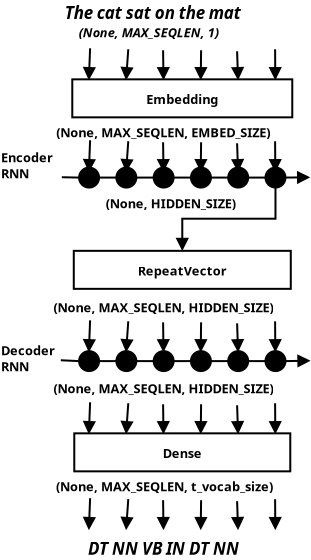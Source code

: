 <?xml version="1.0" encoding="UTF-8"?>
<dia:diagram xmlns:dia="http://www.lysator.liu.se/~alla/dia/">
  <dia:layer name="Background" visible="true" active="true">
    <dia:group>
      <dia:object type="Geometric - Perfect Circle" version="1" id="O0">
        <dia:attribute name="obj_pos">
          <dia:point val="8.454,17.188"/>
        </dia:attribute>
        <dia:attribute name="obj_bb">
          <dia:rectangle val="8.404,17.137;9.504,18.238"/>
        </dia:attribute>
        <dia:attribute name="meta">
          <dia:composite type="dict"/>
        </dia:attribute>
        <dia:attribute name="elem_corner">
          <dia:point val="8.454,17.188"/>
        </dia:attribute>
        <dia:attribute name="elem_width">
          <dia:real val="1"/>
        </dia:attribute>
        <dia:attribute name="elem_height">
          <dia:real val="1"/>
        </dia:attribute>
        <dia:attribute name="line_width">
          <dia:real val="0.1"/>
        </dia:attribute>
        <dia:attribute name="line_colour">
          <dia:color val="#000000"/>
        </dia:attribute>
        <dia:attribute name="fill_colour">
          <dia:color val="#000000"/>
        </dia:attribute>
        <dia:attribute name="show_background">
          <dia:boolean val="true"/>
        </dia:attribute>
        <dia:attribute name="line_style">
          <dia:enum val="0"/>
          <dia:real val="1"/>
        </dia:attribute>
        <dia:attribute name="flip_horizontal">
          <dia:boolean val="false"/>
        </dia:attribute>
        <dia:attribute name="flip_vertical">
          <dia:boolean val="false"/>
        </dia:attribute>
        <dia:attribute name="subscale">
          <dia:real val="1"/>
        </dia:attribute>
      </dia:object>
      <dia:object type="Geometric - Perfect Circle" version="1" id="O1">
        <dia:attribute name="obj_pos">
          <dia:point val="10.318,17.188"/>
        </dia:attribute>
        <dia:attribute name="obj_bb">
          <dia:rectangle val="10.268,17.137;11.368,18.238"/>
        </dia:attribute>
        <dia:attribute name="meta">
          <dia:composite type="dict"/>
        </dia:attribute>
        <dia:attribute name="elem_corner">
          <dia:point val="10.318,17.188"/>
        </dia:attribute>
        <dia:attribute name="elem_width">
          <dia:real val="1"/>
        </dia:attribute>
        <dia:attribute name="elem_height">
          <dia:real val="1"/>
        </dia:attribute>
        <dia:attribute name="line_width">
          <dia:real val="0.1"/>
        </dia:attribute>
        <dia:attribute name="line_colour">
          <dia:color val="#000000"/>
        </dia:attribute>
        <dia:attribute name="fill_colour">
          <dia:color val="#000000"/>
        </dia:attribute>
        <dia:attribute name="show_background">
          <dia:boolean val="true"/>
        </dia:attribute>
        <dia:attribute name="line_style">
          <dia:enum val="0"/>
          <dia:real val="1"/>
        </dia:attribute>
        <dia:attribute name="flip_horizontal">
          <dia:boolean val="false"/>
        </dia:attribute>
        <dia:attribute name="flip_vertical">
          <dia:boolean val="false"/>
        </dia:attribute>
        <dia:attribute name="subscale">
          <dia:real val="1"/>
        </dia:attribute>
      </dia:object>
      <dia:object type="Geometric - Perfect Circle" version="1" id="O2">
        <dia:attribute name="obj_pos">
          <dia:point val="12.182,17.188"/>
        </dia:attribute>
        <dia:attribute name="obj_bb">
          <dia:rectangle val="12.132,17.137;13.232,18.238"/>
        </dia:attribute>
        <dia:attribute name="meta">
          <dia:composite type="dict"/>
        </dia:attribute>
        <dia:attribute name="elem_corner">
          <dia:point val="12.182,17.188"/>
        </dia:attribute>
        <dia:attribute name="elem_width">
          <dia:real val="1"/>
        </dia:attribute>
        <dia:attribute name="elem_height">
          <dia:real val="1"/>
        </dia:attribute>
        <dia:attribute name="line_width">
          <dia:real val="0.1"/>
        </dia:attribute>
        <dia:attribute name="line_colour">
          <dia:color val="#000000"/>
        </dia:attribute>
        <dia:attribute name="fill_colour">
          <dia:color val="#000000"/>
        </dia:attribute>
        <dia:attribute name="show_background">
          <dia:boolean val="true"/>
        </dia:attribute>
        <dia:attribute name="line_style">
          <dia:enum val="0"/>
          <dia:real val="1"/>
        </dia:attribute>
        <dia:attribute name="flip_horizontal">
          <dia:boolean val="false"/>
        </dia:attribute>
        <dia:attribute name="flip_vertical">
          <dia:boolean val="false"/>
        </dia:attribute>
        <dia:attribute name="subscale">
          <dia:real val="1"/>
        </dia:attribute>
      </dia:object>
      <dia:object type="Geometric - Perfect Circle" version="1" id="O3">
        <dia:attribute name="obj_pos">
          <dia:point val="14.046,17.188"/>
        </dia:attribute>
        <dia:attribute name="obj_bb">
          <dia:rectangle val="13.996,17.137;15.096,18.238"/>
        </dia:attribute>
        <dia:attribute name="meta">
          <dia:composite type="dict"/>
        </dia:attribute>
        <dia:attribute name="elem_corner">
          <dia:point val="14.046,17.188"/>
        </dia:attribute>
        <dia:attribute name="elem_width">
          <dia:real val="1"/>
        </dia:attribute>
        <dia:attribute name="elem_height">
          <dia:real val="1"/>
        </dia:attribute>
        <dia:attribute name="line_width">
          <dia:real val="0.1"/>
        </dia:attribute>
        <dia:attribute name="line_colour">
          <dia:color val="#000000"/>
        </dia:attribute>
        <dia:attribute name="fill_colour">
          <dia:color val="#000000"/>
        </dia:attribute>
        <dia:attribute name="show_background">
          <dia:boolean val="true"/>
        </dia:attribute>
        <dia:attribute name="line_style">
          <dia:enum val="0"/>
          <dia:real val="1"/>
        </dia:attribute>
        <dia:attribute name="flip_horizontal">
          <dia:boolean val="false"/>
        </dia:attribute>
        <dia:attribute name="flip_vertical">
          <dia:boolean val="false"/>
        </dia:attribute>
        <dia:attribute name="subscale">
          <dia:real val="1"/>
        </dia:attribute>
      </dia:object>
      <dia:object type="Geometric - Perfect Circle" version="1" id="O4">
        <dia:attribute name="obj_pos">
          <dia:point val="15.91,17.188"/>
        </dia:attribute>
        <dia:attribute name="obj_bb">
          <dia:rectangle val="15.86,17.137;16.96,18.238"/>
        </dia:attribute>
        <dia:attribute name="meta">
          <dia:composite type="dict"/>
        </dia:attribute>
        <dia:attribute name="elem_corner">
          <dia:point val="15.91,17.188"/>
        </dia:attribute>
        <dia:attribute name="elem_width">
          <dia:real val="1"/>
        </dia:attribute>
        <dia:attribute name="elem_height">
          <dia:real val="1"/>
        </dia:attribute>
        <dia:attribute name="line_width">
          <dia:real val="0.1"/>
        </dia:attribute>
        <dia:attribute name="line_colour">
          <dia:color val="#000000"/>
        </dia:attribute>
        <dia:attribute name="fill_colour">
          <dia:color val="#000000"/>
        </dia:attribute>
        <dia:attribute name="show_background">
          <dia:boolean val="true"/>
        </dia:attribute>
        <dia:attribute name="line_style">
          <dia:enum val="0"/>
          <dia:real val="1"/>
        </dia:attribute>
        <dia:attribute name="flip_horizontal">
          <dia:boolean val="false"/>
        </dia:attribute>
        <dia:attribute name="flip_vertical">
          <dia:boolean val="false"/>
        </dia:attribute>
        <dia:attribute name="subscale">
          <dia:real val="1"/>
        </dia:attribute>
      </dia:object>
      <dia:object type="Geometric - Perfect Circle" version="1" id="O5">
        <dia:attribute name="obj_pos">
          <dia:point val="17.774,17.188"/>
        </dia:attribute>
        <dia:attribute name="obj_bb">
          <dia:rectangle val="17.724,17.137;18.824,18.238"/>
        </dia:attribute>
        <dia:attribute name="meta">
          <dia:composite type="dict"/>
        </dia:attribute>
        <dia:attribute name="elem_corner">
          <dia:point val="17.774,17.188"/>
        </dia:attribute>
        <dia:attribute name="elem_width">
          <dia:real val="1"/>
        </dia:attribute>
        <dia:attribute name="elem_height">
          <dia:real val="1"/>
        </dia:attribute>
        <dia:attribute name="line_width">
          <dia:real val="0.1"/>
        </dia:attribute>
        <dia:attribute name="line_colour">
          <dia:color val="#000000"/>
        </dia:attribute>
        <dia:attribute name="fill_colour">
          <dia:color val="#000000"/>
        </dia:attribute>
        <dia:attribute name="show_background">
          <dia:boolean val="true"/>
        </dia:attribute>
        <dia:attribute name="line_style">
          <dia:enum val="0"/>
          <dia:real val="1"/>
        </dia:attribute>
        <dia:attribute name="flip_horizontal">
          <dia:boolean val="false"/>
        </dia:attribute>
        <dia:attribute name="flip_vertical">
          <dia:boolean val="false"/>
        </dia:attribute>
        <dia:attribute name="subscale">
          <dia:real val="1"/>
        </dia:attribute>
      </dia:object>
      <dia:object type="Standard - Line" version="0" id="O6">
        <dia:attribute name="obj_pos">
          <dia:point val="9.454,17.688"/>
        </dia:attribute>
        <dia:attribute name="obj_bb">
          <dia:rectangle val="9.404,17.637;10.368,17.738"/>
        </dia:attribute>
        <dia:attribute name="conn_endpoints">
          <dia:point val="9.454,17.688"/>
          <dia:point val="10.318,17.688"/>
        </dia:attribute>
        <dia:attribute name="numcp">
          <dia:int val="1"/>
        </dia:attribute>
        <dia:connections>
          <dia:connection handle="0" to="O0" connection="3"/>
          <dia:connection handle="1" to="O1" connection="2"/>
        </dia:connections>
      </dia:object>
      <dia:object type="Standard - Line" version="0" id="O7">
        <dia:attribute name="obj_pos">
          <dia:point val="11.318,17.688"/>
        </dia:attribute>
        <dia:attribute name="obj_bb">
          <dia:rectangle val="11.268,17.637;12.232,17.738"/>
        </dia:attribute>
        <dia:attribute name="conn_endpoints">
          <dia:point val="11.318,17.688"/>
          <dia:point val="12.182,17.688"/>
        </dia:attribute>
        <dia:attribute name="numcp">
          <dia:int val="1"/>
        </dia:attribute>
        <dia:connections>
          <dia:connection handle="0" to="O1" connection="3"/>
          <dia:connection handle="1" to="O2" connection="2"/>
        </dia:connections>
      </dia:object>
      <dia:object type="Standard - Line" version="0" id="O8">
        <dia:attribute name="obj_pos">
          <dia:point val="13.182,17.688"/>
        </dia:attribute>
        <dia:attribute name="obj_bb">
          <dia:rectangle val="13.132,17.637;14.096,17.738"/>
        </dia:attribute>
        <dia:attribute name="conn_endpoints">
          <dia:point val="13.182,17.688"/>
          <dia:point val="14.046,17.688"/>
        </dia:attribute>
        <dia:attribute name="numcp">
          <dia:int val="1"/>
        </dia:attribute>
        <dia:connections>
          <dia:connection handle="0" to="O2" connection="3"/>
          <dia:connection handle="1" to="O3" connection="2"/>
        </dia:connections>
      </dia:object>
      <dia:object type="Standard - Line" version="0" id="O9">
        <dia:attribute name="obj_pos">
          <dia:point val="15.046,17.688"/>
        </dia:attribute>
        <dia:attribute name="obj_bb">
          <dia:rectangle val="14.996,17.637;15.96,17.738"/>
        </dia:attribute>
        <dia:attribute name="conn_endpoints">
          <dia:point val="15.046,17.688"/>
          <dia:point val="15.91,17.688"/>
        </dia:attribute>
        <dia:attribute name="numcp">
          <dia:int val="1"/>
        </dia:attribute>
        <dia:connections>
          <dia:connection handle="0" to="O3" connection="3"/>
          <dia:connection handle="1" to="O4" connection="2"/>
        </dia:connections>
      </dia:object>
      <dia:object type="Standard - Line" version="0" id="O10">
        <dia:attribute name="obj_pos">
          <dia:point val="16.91,17.688"/>
        </dia:attribute>
        <dia:attribute name="obj_bb">
          <dia:rectangle val="16.86,17.637;17.824,17.738"/>
        </dia:attribute>
        <dia:attribute name="conn_endpoints">
          <dia:point val="16.91,17.688"/>
          <dia:point val="17.774,17.688"/>
        </dia:attribute>
        <dia:attribute name="numcp">
          <dia:int val="1"/>
        </dia:attribute>
        <dia:connections>
          <dia:connection handle="0" to="O4" connection="3"/>
          <dia:connection handle="1" to="O5" connection="2"/>
        </dia:connections>
      </dia:object>
    </dia:group>
    <dia:object type="Flowchart - Box" version="0" id="O11">
      <dia:attribute name="obj_pos">
        <dia:point val="8.114,3.6"/>
      </dia:attribute>
      <dia:attribute name="obj_bb">
        <dia:rectangle val="8.064,3.55;19.164,5.55"/>
      </dia:attribute>
      <dia:attribute name="elem_corner">
        <dia:point val="8.114,3.6"/>
      </dia:attribute>
      <dia:attribute name="elem_width">
        <dia:real val="11"/>
      </dia:attribute>
      <dia:attribute name="elem_height">
        <dia:real val="1.9"/>
      </dia:attribute>
      <dia:attribute name="border_width">
        <dia:real val="0.1"/>
      </dia:attribute>
      <dia:attribute name="show_background">
        <dia:boolean val="true"/>
      </dia:attribute>
      <dia:attribute name="padding">
        <dia:real val="0.5"/>
      </dia:attribute>
      <dia:attribute name="text">
        <dia:composite type="text">
          <dia:attribute name="string">
            <dia:string>#Embedding#</dia:string>
          </dia:attribute>
          <dia:attribute name="font">
            <dia:font family="sans" style="80" name="Helvetica-Bold"/>
          </dia:attribute>
          <dia:attribute name="height">
            <dia:real val="0.8"/>
          </dia:attribute>
          <dia:attribute name="pos">
            <dia:point val="13.614,4.745"/>
          </dia:attribute>
          <dia:attribute name="color">
            <dia:color val="#000000"/>
          </dia:attribute>
          <dia:attribute name="alignment">
            <dia:enum val="1"/>
          </dia:attribute>
        </dia:composite>
      </dia:attribute>
    </dia:object>
    <dia:object type="Flowchart - Box" version="0" id="O12">
      <dia:attribute name="obj_pos">
        <dia:point val="8.189,12.175"/>
      </dia:attribute>
      <dia:attribute name="obj_bb">
        <dia:rectangle val="8.139,12.125;19.089,14.125"/>
      </dia:attribute>
      <dia:attribute name="elem_corner">
        <dia:point val="8.189,12.175"/>
      </dia:attribute>
      <dia:attribute name="elem_width">
        <dia:real val="10.85"/>
      </dia:attribute>
      <dia:attribute name="elem_height">
        <dia:real val="1.9"/>
      </dia:attribute>
      <dia:attribute name="border_width">
        <dia:real val="0.1"/>
      </dia:attribute>
      <dia:attribute name="show_background">
        <dia:boolean val="true"/>
      </dia:attribute>
      <dia:attribute name="padding">
        <dia:real val="0.5"/>
      </dia:attribute>
      <dia:attribute name="text">
        <dia:composite type="text">
          <dia:attribute name="string">
            <dia:string>#RepeatVector#</dia:string>
          </dia:attribute>
          <dia:attribute name="font">
            <dia:font family="sans" style="80" name="Helvetica-Bold"/>
          </dia:attribute>
          <dia:attribute name="height">
            <dia:real val="0.8"/>
          </dia:attribute>
          <dia:attribute name="pos">
            <dia:point val="13.614,13.32"/>
          </dia:attribute>
          <dia:attribute name="color">
            <dia:color val="#000000"/>
          </dia:attribute>
          <dia:attribute name="alignment">
            <dia:enum val="1"/>
          </dia:attribute>
        </dia:composite>
      </dia:attribute>
    </dia:object>
    <dia:object type="Flowchart - Box" version="0" id="O13">
      <dia:attribute name="obj_pos">
        <dia:point val="8.214,21.3"/>
      </dia:attribute>
      <dia:attribute name="obj_bb">
        <dia:rectangle val="8.164,21.25;19.064,23.25"/>
      </dia:attribute>
      <dia:attribute name="elem_corner">
        <dia:point val="8.214,21.3"/>
      </dia:attribute>
      <dia:attribute name="elem_width">
        <dia:real val="10.8"/>
      </dia:attribute>
      <dia:attribute name="elem_height">
        <dia:real val="1.9"/>
      </dia:attribute>
      <dia:attribute name="border_width">
        <dia:real val="0.1"/>
      </dia:attribute>
      <dia:attribute name="show_background">
        <dia:boolean val="true"/>
      </dia:attribute>
      <dia:attribute name="padding">
        <dia:real val="0.5"/>
      </dia:attribute>
      <dia:attribute name="text">
        <dia:composite type="text">
          <dia:attribute name="string">
            <dia:string>#Dense#</dia:string>
          </dia:attribute>
          <dia:attribute name="font">
            <dia:font family="sans" style="80" name="Helvetica-Bold"/>
          </dia:attribute>
          <dia:attribute name="height">
            <dia:real val="0.8"/>
          </dia:attribute>
          <dia:attribute name="pos">
            <dia:point val="13.614,22.445"/>
          </dia:attribute>
          <dia:attribute name="color">
            <dia:color val="#000000"/>
          </dia:attribute>
          <dia:attribute name="alignment">
            <dia:enum val="1"/>
          </dia:attribute>
        </dia:composite>
      </dia:attribute>
    </dia:object>
    <dia:object type="Standard - Text" version="1" id="O14">
      <dia:attribute name="obj_pos">
        <dia:point val="8.434,1.5"/>
      </dia:attribute>
      <dia:attribute name="obj_bb">
        <dia:rectangle val="8.434,0.905;17.026,1.65"/>
      </dia:attribute>
      <dia:attribute name="text">
        <dia:composite type="text">
          <dia:attribute name="string">
            <dia:string>#(None, MAX_SEQLEN, 1)#</dia:string>
          </dia:attribute>
          <dia:attribute name="font">
            <dia:font family="sans" style="88" name="Helvetica-BoldOblique"/>
          </dia:attribute>
          <dia:attribute name="height">
            <dia:real val="0.8"/>
          </dia:attribute>
          <dia:attribute name="pos">
            <dia:point val="8.434,1.5"/>
          </dia:attribute>
          <dia:attribute name="color">
            <dia:color val="#000000"/>
          </dia:attribute>
          <dia:attribute name="alignment">
            <dia:enum val="0"/>
          </dia:attribute>
        </dia:composite>
      </dia:attribute>
      <dia:attribute name="valign">
        <dia:enum val="3"/>
      </dia:attribute>
    </dia:object>
    <dia:object type="Standard - Text" version="1" id="O15">
      <dia:attribute name="obj_pos">
        <dia:point val="7.314,6.5"/>
      </dia:attribute>
      <dia:attribute name="obj_bb">
        <dia:rectangle val="7.314,5.905;19.914,6.65"/>
      </dia:attribute>
      <dia:attribute name="text">
        <dia:composite type="text">
          <dia:attribute name="string">
            <dia:string>#(None, MAX_SEQLEN, EMBED_SIZE)#</dia:string>
          </dia:attribute>
          <dia:attribute name="font">
            <dia:font family="sans" style="80" name="Helvetica-Bold"/>
          </dia:attribute>
          <dia:attribute name="height">
            <dia:real val="0.8"/>
          </dia:attribute>
          <dia:attribute name="pos">
            <dia:point val="7.314,6.5"/>
          </dia:attribute>
          <dia:attribute name="color">
            <dia:color val="#000000"/>
          </dia:attribute>
          <dia:attribute name="alignment">
            <dia:enum val="0"/>
          </dia:attribute>
        </dia:composite>
      </dia:attribute>
      <dia:attribute name="valign">
        <dia:enum val="3"/>
      </dia:attribute>
    </dia:object>
    <dia:object type="Standard - Text" version="1" id="O16">
      <dia:attribute name="obj_pos">
        <dia:point val="7.175,15.25"/>
      </dia:attribute>
      <dia:attribute name="obj_bb">
        <dia:rectangle val="7.175,14.655;20.052,15.4"/>
      </dia:attribute>
      <dia:attribute name="text">
        <dia:composite type="text">
          <dia:attribute name="string">
            <dia:string>#(None, MAX_SEQLEN, HIDDEN_SIZE)#</dia:string>
          </dia:attribute>
          <dia:attribute name="font">
            <dia:font family="sans" style="80" name="Helvetica-Bold"/>
          </dia:attribute>
          <dia:attribute name="height">
            <dia:real val="0.8"/>
          </dia:attribute>
          <dia:attribute name="pos">
            <dia:point val="7.175,15.25"/>
          </dia:attribute>
          <dia:attribute name="color">
            <dia:color val="#000000"/>
          </dia:attribute>
          <dia:attribute name="alignment">
            <dia:enum val="0"/>
          </dia:attribute>
        </dia:composite>
      </dia:attribute>
      <dia:attribute name="valign">
        <dia:enum val="3"/>
      </dia:attribute>
    </dia:object>
    <dia:object type="Standard - Text" version="1" id="O17">
      <dia:attribute name="obj_pos">
        <dia:point val="7.175,19.3"/>
      </dia:attribute>
      <dia:attribute name="obj_bb">
        <dia:rectangle val="7.175,18.705;20.052,19.45"/>
      </dia:attribute>
      <dia:attribute name="text">
        <dia:composite type="text">
          <dia:attribute name="string">
            <dia:string>#(None, MAX_SEQLEN, HIDDEN_SIZE)#</dia:string>
          </dia:attribute>
          <dia:attribute name="font">
            <dia:font family="sans" style="80" name="Helvetica-Bold"/>
          </dia:attribute>
          <dia:attribute name="height">
            <dia:real val="0.8"/>
          </dia:attribute>
          <dia:attribute name="pos">
            <dia:point val="7.175,19.3"/>
          </dia:attribute>
          <dia:attribute name="color">
            <dia:color val="#000000"/>
          </dia:attribute>
          <dia:attribute name="alignment">
            <dia:enum val="0"/>
          </dia:attribute>
        </dia:composite>
      </dia:attribute>
      <dia:attribute name="valign">
        <dia:enum val="3"/>
      </dia:attribute>
    </dia:object>
    <dia:object type="Standard - Text" version="1" id="O18">
      <dia:attribute name="obj_pos">
        <dia:point val="7.3,24.2"/>
      </dia:attribute>
      <dia:attribute name="obj_bb">
        <dia:rectangle val="7.3,23.605;19.927,24.35"/>
      </dia:attribute>
      <dia:attribute name="text">
        <dia:composite type="text">
          <dia:attribute name="string">
            <dia:string>#(None, MAX_SEQLEN, t_vocab_size)#</dia:string>
          </dia:attribute>
          <dia:attribute name="font">
            <dia:font family="sans" style="80" name="Helvetica-Bold"/>
          </dia:attribute>
          <dia:attribute name="height">
            <dia:real val="0.8"/>
          </dia:attribute>
          <dia:attribute name="pos">
            <dia:point val="7.3,24.2"/>
          </dia:attribute>
          <dia:attribute name="color">
            <dia:color val="#000000"/>
          </dia:attribute>
          <dia:attribute name="alignment">
            <dia:enum val="0"/>
          </dia:attribute>
        </dia:composite>
      </dia:attribute>
      <dia:attribute name="valign">
        <dia:enum val="3"/>
      </dia:attribute>
    </dia:object>
    <dia:group>
      <dia:object type="Standard - Line" version="0" id="O19">
        <dia:attribute name="obj_pos">
          <dia:point val="9.005,15.65"/>
        </dia:attribute>
        <dia:attribute name="obj_bb">
          <dia:rectangle val="8.636,15.598;9.297,17.299"/>
        </dia:attribute>
        <dia:attribute name="conn_endpoints">
          <dia:point val="9.005,15.65"/>
          <dia:point val="8.945,17.188"/>
        </dia:attribute>
        <dia:attribute name="numcp">
          <dia:int val="1"/>
        </dia:attribute>
        <dia:attribute name="end_arrow">
          <dia:enum val="3"/>
        </dia:attribute>
        <dia:attribute name="end_arrow_length">
          <dia:real val="0.5"/>
        </dia:attribute>
        <dia:attribute name="end_arrow_width">
          <dia:real val="0.5"/>
        </dia:attribute>
      </dia:object>
      <dia:object type="Standard - Line" version="0" id="O20">
        <dia:attribute name="obj_pos">
          <dia:point val="10.914,15.697"/>
        </dia:attribute>
        <dia:attribute name="obj_bb">
          <dia:rectangle val="10.517,15.643;11.178,17.299"/>
        </dia:attribute>
        <dia:attribute name="conn_endpoints">
          <dia:point val="10.914,15.697"/>
          <dia:point val="10.809,17.188"/>
        </dia:attribute>
        <dia:attribute name="numcp">
          <dia:int val="1"/>
        </dia:attribute>
        <dia:attribute name="end_arrow">
          <dia:enum val="3"/>
        </dia:attribute>
        <dia:attribute name="end_arrow_length">
          <dia:real val="0.5"/>
        </dia:attribute>
        <dia:attribute name="end_arrow_width">
          <dia:real val="0.5"/>
        </dia:attribute>
      </dia:object>
      <dia:object type="Standard - Line" version="0" id="O21">
        <dia:attribute name="obj_pos">
          <dia:point val="12.655,15.75"/>
        </dia:attribute>
        <dia:attribute name="obj_bb">
          <dia:rectangle val="12.335,15.699;12.997,17.299"/>
        </dia:attribute>
        <dia:attribute name="conn_endpoints">
          <dia:point val="12.655,15.75"/>
          <dia:point val="12.673,17.188"/>
        </dia:attribute>
        <dia:attribute name="numcp">
          <dia:int val="1"/>
        </dia:attribute>
        <dia:attribute name="end_arrow">
          <dia:enum val="3"/>
        </dia:attribute>
        <dia:attribute name="end_arrow_length">
          <dia:real val="0.5"/>
        </dia:attribute>
        <dia:attribute name="end_arrow_width">
          <dia:real val="0.5"/>
        </dia:attribute>
      </dia:object>
      <dia:object type="Standard - Line" version="0" id="O22">
        <dia:attribute name="obj_pos">
          <dia:point val="14.555,15.75"/>
        </dia:attribute>
        <dia:attribute name="obj_bb">
          <dia:rectangle val="14.213,15.699;14.874,17.299"/>
        </dia:attribute>
        <dia:attribute name="conn_endpoints">
          <dia:point val="14.555,15.75"/>
          <dia:point val="14.537,17.188"/>
        </dia:attribute>
        <dia:attribute name="numcp">
          <dia:int val="1"/>
        </dia:attribute>
        <dia:attribute name="end_arrow">
          <dia:enum val="3"/>
        </dia:attribute>
        <dia:attribute name="end_arrow_length">
          <dia:real val="0.5"/>
        </dia:attribute>
        <dia:attribute name="end_arrow_width">
          <dia:real val="0.5"/>
        </dia:attribute>
      </dia:object>
      <dia:object type="Standard - Line" version="0" id="O23">
        <dia:attribute name="obj_pos">
          <dia:point val="16.355,15.8"/>
        </dia:attribute>
        <dia:attribute name="obj_bb">
          <dia:rectangle val="16.052,15.748;16.713,17.299"/>
        </dia:attribute>
        <dia:attribute name="conn_endpoints">
          <dia:point val="16.355,15.8"/>
          <dia:point val="16.401,17.188"/>
        </dia:attribute>
        <dia:attribute name="numcp">
          <dia:int val="1"/>
        </dia:attribute>
        <dia:attribute name="end_arrow">
          <dia:enum val="3"/>
        </dia:attribute>
        <dia:attribute name="end_arrow_length">
          <dia:real val="0.5"/>
        </dia:attribute>
        <dia:attribute name="end_arrow_width">
          <dia:real val="0.5"/>
        </dia:attribute>
      </dia:object>
      <dia:object type="Standard - Line" version="0" id="O24">
        <dia:attribute name="obj_pos">
          <dia:point val="18.255,15.7"/>
        </dia:attribute>
        <dia:attribute name="obj_bb">
          <dia:rectangle val="17.93,15.65;18.592,17.299"/>
        </dia:attribute>
        <dia:attribute name="conn_endpoints">
          <dia:point val="18.255,15.7"/>
          <dia:point val="18.265,17.188"/>
        </dia:attribute>
        <dia:attribute name="numcp">
          <dia:int val="1"/>
        </dia:attribute>
        <dia:attribute name="end_arrow">
          <dia:enum val="3"/>
        </dia:attribute>
        <dia:attribute name="end_arrow_length">
          <dia:real val="0.5"/>
        </dia:attribute>
        <dia:attribute name="end_arrow_width">
          <dia:real val="0.5"/>
        </dia:attribute>
      </dia:object>
    </dia:group>
    <dia:group>
      <dia:object type="Standard - Line" version="0" id="O25">
        <dia:attribute name="obj_pos">
          <dia:point val="9.005,19.747"/>
        </dia:attribute>
        <dia:attribute name="obj_bb">
          <dia:rectangle val="8.636,19.695;9.297,21.396"/>
        </dia:attribute>
        <dia:attribute name="conn_endpoints">
          <dia:point val="9.005,19.747"/>
          <dia:point val="8.945,21.284"/>
        </dia:attribute>
        <dia:attribute name="numcp">
          <dia:int val="1"/>
        </dia:attribute>
        <dia:attribute name="end_arrow">
          <dia:enum val="3"/>
        </dia:attribute>
        <dia:attribute name="end_arrow_length">
          <dia:real val="0.5"/>
        </dia:attribute>
        <dia:attribute name="end_arrow_width">
          <dia:real val="0.5"/>
        </dia:attribute>
      </dia:object>
      <dia:object type="Standard - Line" version="0" id="O26">
        <dia:attribute name="obj_pos">
          <dia:point val="10.914,19.794"/>
        </dia:attribute>
        <dia:attribute name="obj_bb">
          <dia:rectangle val="10.517,19.74;11.178,21.396"/>
        </dia:attribute>
        <dia:attribute name="conn_endpoints">
          <dia:point val="10.914,19.794"/>
          <dia:point val="10.809,21.284"/>
        </dia:attribute>
        <dia:attribute name="numcp">
          <dia:int val="1"/>
        </dia:attribute>
        <dia:attribute name="end_arrow">
          <dia:enum val="3"/>
        </dia:attribute>
        <dia:attribute name="end_arrow_length">
          <dia:real val="0.5"/>
        </dia:attribute>
        <dia:attribute name="end_arrow_width">
          <dia:real val="0.5"/>
        </dia:attribute>
      </dia:object>
      <dia:object type="Standard - Line" version="0" id="O27">
        <dia:attribute name="obj_pos">
          <dia:point val="12.655,19.847"/>
        </dia:attribute>
        <dia:attribute name="obj_bb">
          <dia:rectangle val="12.335,19.796;12.997,21.396"/>
        </dia:attribute>
        <dia:attribute name="conn_endpoints">
          <dia:point val="12.655,19.847"/>
          <dia:point val="12.673,21.284"/>
        </dia:attribute>
        <dia:attribute name="numcp">
          <dia:int val="1"/>
        </dia:attribute>
        <dia:attribute name="end_arrow">
          <dia:enum val="3"/>
        </dia:attribute>
        <dia:attribute name="end_arrow_length">
          <dia:real val="0.5"/>
        </dia:attribute>
        <dia:attribute name="end_arrow_width">
          <dia:real val="0.5"/>
        </dia:attribute>
      </dia:object>
      <dia:object type="Standard - Line" version="0" id="O28">
        <dia:attribute name="obj_pos">
          <dia:point val="14.555,19.847"/>
        </dia:attribute>
        <dia:attribute name="obj_bb">
          <dia:rectangle val="14.213,19.796;14.874,21.396"/>
        </dia:attribute>
        <dia:attribute name="conn_endpoints">
          <dia:point val="14.555,19.847"/>
          <dia:point val="14.537,21.284"/>
        </dia:attribute>
        <dia:attribute name="numcp">
          <dia:int val="1"/>
        </dia:attribute>
        <dia:attribute name="end_arrow">
          <dia:enum val="3"/>
        </dia:attribute>
        <dia:attribute name="end_arrow_length">
          <dia:real val="0.5"/>
        </dia:attribute>
        <dia:attribute name="end_arrow_width">
          <dia:real val="0.5"/>
        </dia:attribute>
      </dia:object>
      <dia:object type="Standard - Line" version="0" id="O29">
        <dia:attribute name="obj_pos">
          <dia:point val="16.355,19.897"/>
        </dia:attribute>
        <dia:attribute name="obj_bb">
          <dia:rectangle val="16.052,19.845;16.713,21.396"/>
        </dia:attribute>
        <dia:attribute name="conn_endpoints">
          <dia:point val="16.355,19.897"/>
          <dia:point val="16.401,21.284"/>
        </dia:attribute>
        <dia:attribute name="numcp">
          <dia:int val="1"/>
        </dia:attribute>
        <dia:attribute name="end_arrow">
          <dia:enum val="3"/>
        </dia:attribute>
        <dia:attribute name="end_arrow_length">
          <dia:real val="0.5"/>
        </dia:attribute>
        <dia:attribute name="end_arrow_width">
          <dia:real val="0.5"/>
        </dia:attribute>
      </dia:object>
      <dia:object type="Standard - Line" version="0" id="O30">
        <dia:attribute name="obj_pos">
          <dia:point val="18.255,19.797"/>
        </dia:attribute>
        <dia:attribute name="obj_bb">
          <dia:rectangle val="17.93,19.747;18.592,21.396"/>
        </dia:attribute>
        <dia:attribute name="conn_endpoints">
          <dia:point val="18.255,19.797"/>
          <dia:point val="18.265,21.284"/>
        </dia:attribute>
        <dia:attribute name="numcp">
          <dia:int val="1"/>
        </dia:attribute>
        <dia:attribute name="end_arrow">
          <dia:enum val="3"/>
        </dia:attribute>
        <dia:attribute name="end_arrow_length">
          <dia:real val="0.5"/>
        </dia:attribute>
        <dia:attribute name="end_arrow_width">
          <dia:real val="0.5"/>
        </dia:attribute>
      </dia:object>
    </dia:group>
    <dia:group>
      <dia:object type="Standard - Line" version="0" id="O31">
        <dia:attribute name="obj_pos">
          <dia:point val="9.005,24.542"/>
        </dia:attribute>
        <dia:attribute name="obj_bb">
          <dia:rectangle val="8.636,24.49;9.297,26.191"/>
        </dia:attribute>
        <dia:attribute name="conn_endpoints">
          <dia:point val="9.005,24.542"/>
          <dia:point val="8.945,26.079"/>
        </dia:attribute>
        <dia:attribute name="numcp">
          <dia:int val="1"/>
        </dia:attribute>
        <dia:attribute name="end_arrow">
          <dia:enum val="3"/>
        </dia:attribute>
        <dia:attribute name="end_arrow_length">
          <dia:real val="0.5"/>
        </dia:attribute>
        <dia:attribute name="end_arrow_width">
          <dia:real val="0.5"/>
        </dia:attribute>
      </dia:object>
      <dia:object type="Standard - Line" version="0" id="O32">
        <dia:attribute name="obj_pos">
          <dia:point val="10.914,24.589"/>
        </dia:attribute>
        <dia:attribute name="obj_bb">
          <dia:rectangle val="10.517,24.535;11.178,26.191"/>
        </dia:attribute>
        <dia:attribute name="conn_endpoints">
          <dia:point val="10.914,24.589"/>
          <dia:point val="10.809,26.079"/>
        </dia:attribute>
        <dia:attribute name="numcp">
          <dia:int val="1"/>
        </dia:attribute>
        <dia:attribute name="end_arrow">
          <dia:enum val="3"/>
        </dia:attribute>
        <dia:attribute name="end_arrow_length">
          <dia:real val="0.5"/>
        </dia:attribute>
        <dia:attribute name="end_arrow_width">
          <dia:real val="0.5"/>
        </dia:attribute>
      </dia:object>
      <dia:object type="Standard - Line" version="0" id="O33">
        <dia:attribute name="obj_pos">
          <dia:point val="12.655,24.642"/>
        </dia:attribute>
        <dia:attribute name="obj_bb">
          <dia:rectangle val="12.335,24.591;12.997,26.191"/>
        </dia:attribute>
        <dia:attribute name="conn_endpoints">
          <dia:point val="12.655,24.642"/>
          <dia:point val="12.673,26.079"/>
        </dia:attribute>
        <dia:attribute name="numcp">
          <dia:int val="1"/>
        </dia:attribute>
        <dia:attribute name="end_arrow">
          <dia:enum val="3"/>
        </dia:attribute>
        <dia:attribute name="end_arrow_length">
          <dia:real val="0.5"/>
        </dia:attribute>
        <dia:attribute name="end_arrow_width">
          <dia:real val="0.5"/>
        </dia:attribute>
      </dia:object>
      <dia:object type="Standard - Line" version="0" id="O34">
        <dia:attribute name="obj_pos">
          <dia:point val="14.555,24.642"/>
        </dia:attribute>
        <dia:attribute name="obj_bb">
          <dia:rectangle val="14.213,24.591;14.874,26.191"/>
        </dia:attribute>
        <dia:attribute name="conn_endpoints">
          <dia:point val="14.555,24.642"/>
          <dia:point val="14.537,26.079"/>
        </dia:attribute>
        <dia:attribute name="numcp">
          <dia:int val="1"/>
        </dia:attribute>
        <dia:attribute name="end_arrow">
          <dia:enum val="3"/>
        </dia:attribute>
        <dia:attribute name="end_arrow_length">
          <dia:real val="0.5"/>
        </dia:attribute>
        <dia:attribute name="end_arrow_width">
          <dia:real val="0.5"/>
        </dia:attribute>
      </dia:object>
      <dia:object type="Standard - Line" version="0" id="O35">
        <dia:attribute name="obj_pos">
          <dia:point val="16.355,24.692"/>
        </dia:attribute>
        <dia:attribute name="obj_bb">
          <dia:rectangle val="16.052,24.64;16.713,26.191"/>
        </dia:attribute>
        <dia:attribute name="conn_endpoints">
          <dia:point val="16.355,24.692"/>
          <dia:point val="16.401,26.079"/>
        </dia:attribute>
        <dia:attribute name="numcp">
          <dia:int val="1"/>
        </dia:attribute>
        <dia:attribute name="end_arrow">
          <dia:enum val="3"/>
        </dia:attribute>
        <dia:attribute name="end_arrow_length">
          <dia:real val="0.5"/>
        </dia:attribute>
        <dia:attribute name="end_arrow_width">
          <dia:real val="0.5"/>
        </dia:attribute>
      </dia:object>
      <dia:object type="Standard - Line" version="0" id="O36">
        <dia:attribute name="obj_pos">
          <dia:point val="18.255,24.592"/>
        </dia:attribute>
        <dia:attribute name="obj_bb">
          <dia:rectangle val="17.93,24.542;18.592,26.191"/>
        </dia:attribute>
        <dia:attribute name="conn_endpoints">
          <dia:point val="18.255,24.592"/>
          <dia:point val="18.265,26.079"/>
        </dia:attribute>
        <dia:attribute name="numcp">
          <dia:int val="1"/>
        </dia:attribute>
        <dia:attribute name="end_arrow">
          <dia:enum val="3"/>
        </dia:attribute>
        <dia:attribute name="end_arrow_length">
          <dia:real val="0.5"/>
        </dia:attribute>
        <dia:attribute name="end_arrow_width">
          <dia:real val="0.5"/>
        </dia:attribute>
      </dia:object>
    </dia:group>
    <dia:group>
      <dia:object type="Standard - Line" version="0" id="O37">
        <dia:attribute name="obj_pos">
          <dia:point val="9.005,2.047"/>
        </dia:attribute>
        <dia:attribute name="obj_bb">
          <dia:rectangle val="8.636,1.995;9.297,3.696"/>
        </dia:attribute>
        <dia:attribute name="conn_endpoints">
          <dia:point val="9.005,2.047"/>
          <dia:point val="8.945,3.584"/>
        </dia:attribute>
        <dia:attribute name="numcp">
          <dia:int val="1"/>
        </dia:attribute>
        <dia:attribute name="end_arrow">
          <dia:enum val="3"/>
        </dia:attribute>
        <dia:attribute name="end_arrow_length">
          <dia:real val="0.5"/>
        </dia:attribute>
        <dia:attribute name="end_arrow_width">
          <dia:real val="0.5"/>
        </dia:attribute>
      </dia:object>
      <dia:object type="Standard - Line" version="0" id="O38">
        <dia:attribute name="obj_pos">
          <dia:point val="10.914,2.094"/>
        </dia:attribute>
        <dia:attribute name="obj_bb">
          <dia:rectangle val="10.517,2.04;11.178,3.696"/>
        </dia:attribute>
        <dia:attribute name="conn_endpoints">
          <dia:point val="10.914,2.094"/>
          <dia:point val="10.809,3.584"/>
        </dia:attribute>
        <dia:attribute name="numcp">
          <dia:int val="1"/>
        </dia:attribute>
        <dia:attribute name="end_arrow">
          <dia:enum val="3"/>
        </dia:attribute>
        <dia:attribute name="end_arrow_length">
          <dia:real val="0.5"/>
        </dia:attribute>
        <dia:attribute name="end_arrow_width">
          <dia:real val="0.5"/>
        </dia:attribute>
      </dia:object>
      <dia:object type="Standard - Line" version="0" id="O39">
        <dia:attribute name="obj_pos">
          <dia:point val="12.655,2.147"/>
        </dia:attribute>
        <dia:attribute name="obj_bb">
          <dia:rectangle val="12.335,2.096;12.997,3.696"/>
        </dia:attribute>
        <dia:attribute name="conn_endpoints">
          <dia:point val="12.655,2.147"/>
          <dia:point val="12.673,3.584"/>
        </dia:attribute>
        <dia:attribute name="numcp">
          <dia:int val="1"/>
        </dia:attribute>
        <dia:attribute name="end_arrow">
          <dia:enum val="3"/>
        </dia:attribute>
        <dia:attribute name="end_arrow_length">
          <dia:real val="0.5"/>
        </dia:attribute>
        <dia:attribute name="end_arrow_width">
          <dia:real val="0.5"/>
        </dia:attribute>
      </dia:object>
      <dia:object type="Standard - Line" version="0" id="O40">
        <dia:attribute name="obj_pos">
          <dia:point val="14.555,2.147"/>
        </dia:attribute>
        <dia:attribute name="obj_bb">
          <dia:rectangle val="14.213,2.096;14.874,3.696"/>
        </dia:attribute>
        <dia:attribute name="conn_endpoints">
          <dia:point val="14.555,2.147"/>
          <dia:point val="14.537,3.584"/>
        </dia:attribute>
        <dia:attribute name="numcp">
          <dia:int val="1"/>
        </dia:attribute>
        <dia:attribute name="end_arrow">
          <dia:enum val="3"/>
        </dia:attribute>
        <dia:attribute name="end_arrow_length">
          <dia:real val="0.5"/>
        </dia:attribute>
        <dia:attribute name="end_arrow_width">
          <dia:real val="0.5"/>
        </dia:attribute>
      </dia:object>
      <dia:object type="Standard - Line" version="0" id="O41">
        <dia:attribute name="obj_pos">
          <dia:point val="16.355,2.197"/>
        </dia:attribute>
        <dia:attribute name="obj_bb">
          <dia:rectangle val="16.052,2.145;16.713,3.696"/>
        </dia:attribute>
        <dia:attribute name="conn_endpoints">
          <dia:point val="16.355,2.197"/>
          <dia:point val="16.401,3.584"/>
        </dia:attribute>
        <dia:attribute name="numcp">
          <dia:int val="1"/>
        </dia:attribute>
        <dia:attribute name="end_arrow">
          <dia:enum val="3"/>
        </dia:attribute>
        <dia:attribute name="end_arrow_length">
          <dia:real val="0.5"/>
        </dia:attribute>
        <dia:attribute name="end_arrow_width">
          <dia:real val="0.5"/>
        </dia:attribute>
      </dia:object>
      <dia:object type="Standard - Line" version="0" id="O42">
        <dia:attribute name="obj_pos">
          <dia:point val="18.255,2.097"/>
        </dia:attribute>
        <dia:attribute name="obj_bb">
          <dia:rectangle val="17.93,2.047;18.592,3.696"/>
        </dia:attribute>
        <dia:attribute name="conn_endpoints">
          <dia:point val="18.255,2.097"/>
          <dia:point val="18.265,3.584"/>
        </dia:attribute>
        <dia:attribute name="numcp">
          <dia:int val="1"/>
        </dia:attribute>
        <dia:attribute name="end_arrow">
          <dia:enum val="3"/>
        </dia:attribute>
        <dia:attribute name="end_arrow_length">
          <dia:real val="0.5"/>
        </dia:attribute>
        <dia:attribute name="end_arrow_width">
          <dia:real val="0.5"/>
        </dia:attribute>
      </dia:object>
    </dia:group>
    <dia:group>
      <dia:object type="Standard - Line" version="0" id="O43">
        <dia:attribute name="obj_pos">
          <dia:point val="9.005,6.647"/>
        </dia:attribute>
        <dia:attribute name="obj_bb">
          <dia:rectangle val="8.636,6.595;9.297,8.296"/>
        </dia:attribute>
        <dia:attribute name="conn_endpoints">
          <dia:point val="9.005,6.647"/>
          <dia:point val="8.945,8.184"/>
        </dia:attribute>
        <dia:attribute name="numcp">
          <dia:int val="1"/>
        </dia:attribute>
        <dia:attribute name="end_arrow">
          <dia:enum val="3"/>
        </dia:attribute>
        <dia:attribute name="end_arrow_length">
          <dia:real val="0.5"/>
        </dia:attribute>
        <dia:attribute name="end_arrow_width">
          <dia:real val="0.5"/>
        </dia:attribute>
      </dia:object>
      <dia:object type="Standard - Line" version="0" id="O44">
        <dia:attribute name="obj_pos">
          <dia:point val="10.914,6.694"/>
        </dia:attribute>
        <dia:attribute name="obj_bb">
          <dia:rectangle val="10.517,6.64;11.178,8.296"/>
        </dia:attribute>
        <dia:attribute name="conn_endpoints">
          <dia:point val="10.914,6.694"/>
          <dia:point val="10.809,8.184"/>
        </dia:attribute>
        <dia:attribute name="numcp">
          <dia:int val="1"/>
        </dia:attribute>
        <dia:attribute name="end_arrow">
          <dia:enum val="3"/>
        </dia:attribute>
        <dia:attribute name="end_arrow_length">
          <dia:real val="0.5"/>
        </dia:attribute>
        <dia:attribute name="end_arrow_width">
          <dia:real val="0.5"/>
        </dia:attribute>
      </dia:object>
      <dia:object type="Standard - Line" version="0" id="O45">
        <dia:attribute name="obj_pos">
          <dia:point val="12.655,6.747"/>
        </dia:attribute>
        <dia:attribute name="obj_bb">
          <dia:rectangle val="12.335,6.696;12.997,8.296"/>
        </dia:attribute>
        <dia:attribute name="conn_endpoints">
          <dia:point val="12.655,6.747"/>
          <dia:point val="12.673,8.184"/>
        </dia:attribute>
        <dia:attribute name="numcp">
          <dia:int val="1"/>
        </dia:attribute>
        <dia:attribute name="end_arrow">
          <dia:enum val="3"/>
        </dia:attribute>
        <dia:attribute name="end_arrow_length">
          <dia:real val="0.5"/>
        </dia:attribute>
        <dia:attribute name="end_arrow_width">
          <dia:real val="0.5"/>
        </dia:attribute>
      </dia:object>
      <dia:object type="Standard - Line" version="0" id="O46">
        <dia:attribute name="obj_pos">
          <dia:point val="14.555,6.747"/>
        </dia:attribute>
        <dia:attribute name="obj_bb">
          <dia:rectangle val="14.213,6.696;14.874,8.296"/>
        </dia:attribute>
        <dia:attribute name="conn_endpoints">
          <dia:point val="14.555,6.747"/>
          <dia:point val="14.537,8.184"/>
        </dia:attribute>
        <dia:attribute name="numcp">
          <dia:int val="1"/>
        </dia:attribute>
        <dia:attribute name="end_arrow">
          <dia:enum val="3"/>
        </dia:attribute>
        <dia:attribute name="end_arrow_length">
          <dia:real val="0.5"/>
        </dia:attribute>
        <dia:attribute name="end_arrow_width">
          <dia:real val="0.5"/>
        </dia:attribute>
      </dia:object>
      <dia:object type="Standard - Line" version="0" id="O47">
        <dia:attribute name="obj_pos">
          <dia:point val="16.355,6.797"/>
        </dia:attribute>
        <dia:attribute name="obj_bb">
          <dia:rectangle val="16.052,6.745;16.713,8.296"/>
        </dia:attribute>
        <dia:attribute name="conn_endpoints">
          <dia:point val="16.355,6.797"/>
          <dia:point val="16.401,8.184"/>
        </dia:attribute>
        <dia:attribute name="numcp">
          <dia:int val="1"/>
        </dia:attribute>
        <dia:attribute name="end_arrow">
          <dia:enum val="3"/>
        </dia:attribute>
        <dia:attribute name="end_arrow_length">
          <dia:real val="0.5"/>
        </dia:attribute>
        <dia:attribute name="end_arrow_width">
          <dia:real val="0.5"/>
        </dia:attribute>
      </dia:object>
      <dia:object type="Standard - Line" version="0" id="O48">
        <dia:attribute name="obj_pos">
          <dia:point val="18.255,6.697"/>
        </dia:attribute>
        <dia:attribute name="obj_bb">
          <dia:rectangle val="17.93,6.647;18.592,8.296"/>
        </dia:attribute>
        <dia:attribute name="conn_endpoints">
          <dia:point val="18.255,6.697"/>
          <dia:point val="18.265,8.184"/>
        </dia:attribute>
        <dia:attribute name="numcp">
          <dia:int val="1"/>
        </dia:attribute>
        <dia:attribute name="end_arrow">
          <dia:enum val="3"/>
        </dia:attribute>
        <dia:attribute name="end_arrow_length">
          <dia:real val="0.5"/>
        </dia:attribute>
        <dia:attribute name="end_arrow_width">
          <dia:real val="0.5"/>
        </dia:attribute>
      </dia:object>
    </dia:group>
    <dia:object type="Standard - ZigZagLine" version="1" id="O49">
      <dia:attribute name="obj_pos">
        <dia:point val="18.274,9.012"/>
      </dia:attribute>
      <dia:attribute name="obj_bb">
        <dia:rectangle val="13.283,8.963;18.324,12.236"/>
      </dia:attribute>
      <dia:attribute name="orth_points">
        <dia:point val="18.274,9.012"/>
        <dia:point val="18.274,10.569"/>
        <dia:point val="13.614,10.569"/>
        <dia:point val="13.614,12.124"/>
      </dia:attribute>
      <dia:attribute name="orth_orient">
        <dia:enum val="1"/>
        <dia:enum val="0"/>
        <dia:enum val="1"/>
      </dia:attribute>
      <dia:attribute name="autorouting">
        <dia:boolean val="true"/>
      </dia:attribute>
      <dia:attribute name="end_arrow">
        <dia:enum val="3"/>
      </dia:attribute>
      <dia:attribute name="end_arrow_length">
        <dia:real val="0.5"/>
      </dia:attribute>
      <dia:attribute name="end_arrow_width">
        <dia:real val="0.5"/>
      </dia:attribute>
      <dia:connections>
        <dia:connection handle="0" to="O62" connection="0"/>
        <dia:connection handle="1" to="O12" connection="16"/>
      </dia:connections>
    </dia:object>
    <dia:object type="Standard - Text" version="1" id="O50">
      <dia:attribute name="obj_pos">
        <dia:point val="9.791,10.05"/>
      </dia:attribute>
      <dia:attribute name="obj_bb">
        <dia:rectangle val="9.791,9.455;17.436,10.2"/>
      </dia:attribute>
      <dia:attribute name="text">
        <dia:composite type="text">
          <dia:attribute name="string">
            <dia:string>#(None, HIDDEN_SIZE)#</dia:string>
          </dia:attribute>
          <dia:attribute name="font">
            <dia:font family="sans" style="80" name="Helvetica-Bold"/>
          </dia:attribute>
          <dia:attribute name="height">
            <dia:real val="0.8"/>
          </dia:attribute>
          <dia:attribute name="pos">
            <dia:point val="9.791,10.05"/>
          </dia:attribute>
          <dia:attribute name="color">
            <dia:color val="#000000"/>
          </dia:attribute>
          <dia:attribute name="alignment">
            <dia:enum val="0"/>
          </dia:attribute>
        </dia:composite>
      </dia:attribute>
      <dia:attribute name="valign">
        <dia:enum val="3"/>
      </dia:attribute>
    </dia:object>
    <dia:object type="Standard - Text" version="1" id="O51">
      <dia:attribute name="obj_pos">
        <dia:point val="4.55,7.75"/>
      </dia:attribute>
      <dia:attribute name="obj_bb">
        <dia:rectangle val="4.55,7.155;7.47,8.7"/>
      </dia:attribute>
      <dia:attribute name="text">
        <dia:composite type="text">
          <dia:attribute name="string">
            <dia:string>#Encoder
RNN#</dia:string>
          </dia:attribute>
          <dia:attribute name="font">
            <dia:font family="sans" style="80" name="Helvetica-Bold"/>
          </dia:attribute>
          <dia:attribute name="height">
            <dia:real val="0.8"/>
          </dia:attribute>
          <dia:attribute name="pos">
            <dia:point val="4.55,7.75"/>
          </dia:attribute>
          <dia:attribute name="color">
            <dia:color val="#000000"/>
          </dia:attribute>
          <dia:attribute name="alignment">
            <dia:enum val="0"/>
          </dia:attribute>
        </dia:composite>
      </dia:attribute>
      <dia:attribute name="valign">
        <dia:enum val="3"/>
      </dia:attribute>
    </dia:object>
    <dia:object type="Standard - Text" version="1" id="O52">
      <dia:attribute name="obj_pos">
        <dia:point val="4.55,17.4"/>
      </dia:attribute>
      <dia:attribute name="obj_bb">
        <dia:rectangle val="4.55,16.805;7.545,18.35"/>
      </dia:attribute>
      <dia:attribute name="text">
        <dia:composite type="text">
          <dia:attribute name="string">
            <dia:string>#Decoder
RNN#</dia:string>
          </dia:attribute>
          <dia:attribute name="font">
            <dia:font family="sans" style="80" name="Helvetica-Bold"/>
          </dia:attribute>
          <dia:attribute name="height">
            <dia:real val="0.8"/>
          </dia:attribute>
          <dia:attribute name="pos">
            <dia:point val="4.55,17.4"/>
          </dia:attribute>
          <dia:attribute name="color">
            <dia:color val="#000000"/>
          </dia:attribute>
          <dia:attribute name="alignment">
            <dia:enum val="0"/>
          </dia:attribute>
        </dia:composite>
      </dia:attribute>
      <dia:attribute name="valign">
        <dia:enum val="3"/>
      </dia:attribute>
    </dia:object>
    <dia:object type="Standard - Text" version="1" id="O53">
      <dia:attribute name="obj_pos">
        <dia:point val="7.737,0.588"/>
      </dia:attribute>
      <dia:attribute name="obj_bb">
        <dia:rectangle val="7.737,-0.2;18.558,0.787"/>
      </dia:attribute>
      <dia:attribute name="text">
        <dia:composite type="text">
          <dia:attribute name="string">
            <dia:string>#The cat sat on the mat#</dia:string>
          </dia:attribute>
          <dia:attribute name="font">
            <dia:font family="sans" style="88" name="Helvetica-BoldOblique"/>
          </dia:attribute>
          <dia:attribute name="height">
            <dia:real val="1.058"/>
          </dia:attribute>
          <dia:attribute name="pos">
            <dia:point val="7.737,0.588"/>
          </dia:attribute>
          <dia:attribute name="color">
            <dia:color val="#000000"/>
          </dia:attribute>
          <dia:attribute name="alignment">
            <dia:enum val="0"/>
          </dia:attribute>
        </dia:composite>
      </dia:attribute>
      <dia:attribute name="valign">
        <dia:enum val="3"/>
      </dia:attribute>
    </dia:object>
    <dia:object type="Standard - Text" version="1" id="O54">
      <dia:attribute name="obj_pos">
        <dia:point val="8.9,27.375"/>
      </dia:attribute>
      <dia:attribute name="obj_bb">
        <dia:rectangle val="8.9,26.587;18.1,27.575"/>
      </dia:attribute>
      <dia:attribute name="text">
        <dia:composite type="text">
          <dia:attribute name="string">
            <dia:string>#DT NN VB IN DT NN#</dia:string>
          </dia:attribute>
          <dia:attribute name="font">
            <dia:font family="sans" style="88" name="Helvetica-BoldOblique"/>
          </dia:attribute>
          <dia:attribute name="height">
            <dia:real val="1.058"/>
          </dia:attribute>
          <dia:attribute name="pos">
            <dia:point val="8.9,27.375"/>
          </dia:attribute>
          <dia:attribute name="color">
            <dia:color val="#000000"/>
          </dia:attribute>
          <dia:attribute name="alignment">
            <dia:enum val="0"/>
          </dia:attribute>
        </dia:composite>
      </dia:attribute>
      <dia:attribute name="valign">
        <dia:enum val="3"/>
      </dia:attribute>
    </dia:object>
    <dia:object type="Standard - Line" version="0" id="O55">
      <dia:attribute name="obj_pos">
        <dia:point val="18.774,17.688"/>
      </dia:attribute>
      <dia:attribute name="obj_bb">
        <dia:rectangle val="18.723,17.347;20.079,18.009"/>
      </dia:attribute>
      <dia:attribute name="conn_endpoints">
        <dia:point val="18.774,17.688"/>
        <dia:point val="19.967,17.67"/>
      </dia:attribute>
      <dia:attribute name="numcp">
        <dia:int val="1"/>
      </dia:attribute>
      <dia:attribute name="end_arrow">
        <dia:enum val="3"/>
      </dia:attribute>
      <dia:attribute name="end_arrow_length">
        <dia:real val="0.5"/>
      </dia:attribute>
      <dia:attribute name="end_arrow_width">
        <dia:real val="0.5"/>
      </dia:attribute>
      <dia:connections>
        <dia:connection handle="0" to="O5" connection="3"/>
      </dia:connections>
    </dia:object>
    <dia:object type="Standard - Line" version="0" id="O56">
      <dia:attribute name="obj_pos">
        <dia:point val="7.59,8.495"/>
      </dia:attribute>
      <dia:attribute name="obj_bb">
        <dia:rectangle val="7.539,8.444;8.505,8.563"/>
      </dia:attribute>
      <dia:attribute name="conn_endpoints">
        <dia:point val="7.59,8.495"/>
        <dia:point val="8.454,8.512"/>
      </dia:attribute>
      <dia:attribute name="numcp">
        <dia:int val="1"/>
      </dia:attribute>
      <dia:connections>
        <dia:connection handle="1" to="O57" connection="2"/>
      </dia:connections>
    </dia:object>
    <dia:group>
      <dia:object type="Geometric - Perfect Circle" version="1" id="O57">
        <dia:attribute name="obj_pos">
          <dia:point val="8.454,8.012"/>
        </dia:attribute>
        <dia:attribute name="obj_bb">
          <dia:rectangle val="8.404,7.963;9.504,9.062"/>
        </dia:attribute>
        <dia:attribute name="meta">
          <dia:composite type="dict"/>
        </dia:attribute>
        <dia:attribute name="elem_corner">
          <dia:point val="8.454,8.012"/>
        </dia:attribute>
        <dia:attribute name="elem_width">
          <dia:real val="1"/>
        </dia:attribute>
        <dia:attribute name="elem_height">
          <dia:real val="1"/>
        </dia:attribute>
        <dia:attribute name="line_width">
          <dia:real val="0.1"/>
        </dia:attribute>
        <dia:attribute name="line_colour">
          <dia:color val="#000000"/>
        </dia:attribute>
        <dia:attribute name="fill_colour">
          <dia:color val="#000000"/>
        </dia:attribute>
        <dia:attribute name="show_background">
          <dia:boolean val="true"/>
        </dia:attribute>
        <dia:attribute name="line_style">
          <dia:enum val="0"/>
          <dia:real val="1"/>
        </dia:attribute>
        <dia:attribute name="flip_horizontal">
          <dia:boolean val="false"/>
        </dia:attribute>
        <dia:attribute name="flip_vertical">
          <dia:boolean val="false"/>
        </dia:attribute>
        <dia:attribute name="subscale">
          <dia:real val="1"/>
        </dia:attribute>
      </dia:object>
      <dia:object type="Geometric - Perfect Circle" version="1" id="O58">
        <dia:attribute name="obj_pos">
          <dia:point val="10.318,8.012"/>
        </dia:attribute>
        <dia:attribute name="obj_bb">
          <dia:rectangle val="10.268,7.963;11.368,9.062"/>
        </dia:attribute>
        <dia:attribute name="meta">
          <dia:composite type="dict"/>
        </dia:attribute>
        <dia:attribute name="elem_corner">
          <dia:point val="10.318,8.012"/>
        </dia:attribute>
        <dia:attribute name="elem_width">
          <dia:real val="1"/>
        </dia:attribute>
        <dia:attribute name="elem_height">
          <dia:real val="1"/>
        </dia:attribute>
        <dia:attribute name="line_width">
          <dia:real val="0.1"/>
        </dia:attribute>
        <dia:attribute name="line_colour">
          <dia:color val="#000000"/>
        </dia:attribute>
        <dia:attribute name="fill_colour">
          <dia:color val="#000000"/>
        </dia:attribute>
        <dia:attribute name="show_background">
          <dia:boolean val="true"/>
        </dia:attribute>
        <dia:attribute name="line_style">
          <dia:enum val="0"/>
          <dia:real val="1"/>
        </dia:attribute>
        <dia:attribute name="flip_horizontal">
          <dia:boolean val="false"/>
        </dia:attribute>
        <dia:attribute name="flip_vertical">
          <dia:boolean val="false"/>
        </dia:attribute>
        <dia:attribute name="subscale">
          <dia:real val="1"/>
        </dia:attribute>
      </dia:object>
      <dia:object type="Geometric - Perfect Circle" version="1" id="O59">
        <dia:attribute name="obj_pos">
          <dia:point val="12.182,8.012"/>
        </dia:attribute>
        <dia:attribute name="obj_bb">
          <dia:rectangle val="12.132,7.963;13.232,9.062"/>
        </dia:attribute>
        <dia:attribute name="meta">
          <dia:composite type="dict"/>
        </dia:attribute>
        <dia:attribute name="elem_corner">
          <dia:point val="12.182,8.012"/>
        </dia:attribute>
        <dia:attribute name="elem_width">
          <dia:real val="1"/>
        </dia:attribute>
        <dia:attribute name="elem_height">
          <dia:real val="1"/>
        </dia:attribute>
        <dia:attribute name="line_width">
          <dia:real val="0.1"/>
        </dia:attribute>
        <dia:attribute name="line_colour">
          <dia:color val="#000000"/>
        </dia:attribute>
        <dia:attribute name="fill_colour">
          <dia:color val="#000000"/>
        </dia:attribute>
        <dia:attribute name="show_background">
          <dia:boolean val="true"/>
        </dia:attribute>
        <dia:attribute name="line_style">
          <dia:enum val="0"/>
          <dia:real val="1"/>
        </dia:attribute>
        <dia:attribute name="flip_horizontal">
          <dia:boolean val="false"/>
        </dia:attribute>
        <dia:attribute name="flip_vertical">
          <dia:boolean val="false"/>
        </dia:attribute>
        <dia:attribute name="subscale">
          <dia:real val="1"/>
        </dia:attribute>
      </dia:object>
      <dia:object type="Geometric - Perfect Circle" version="1" id="O60">
        <dia:attribute name="obj_pos">
          <dia:point val="14.046,8.012"/>
        </dia:attribute>
        <dia:attribute name="obj_bb">
          <dia:rectangle val="13.996,7.963;15.096,9.062"/>
        </dia:attribute>
        <dia:attribute name="meta">
          <dia:composite type="dict"/>
        </dia:attribute>
        <dia:attribute name="elem_corner">
          <dia:point val="14.046,8.012"/>
        </dia:attribute>
        <dia:attribute name="elem_width">
          <dia:real val="1"/>
        </dia:attribute>
        <dia:attribute name="elem_height">
          <dia:real val="1"/>
        </dia:attribute>
        <dia:attribute name="line_width">
          <dia:real val="0.1"/>
        </dia:attribute>
        <dia:attribute name="line_colour">
          <dia:color val="#000000"/>
        </dia:attribute>
        <dia:attribute name="fill_colour">
          <dia:color val="#000000"/>
        </dia:attribute>
        <dia:attribute name="show_background">
          <dia:boolean val="true"/>
        </dia:attribute>
        <dia:attribute name="line_style">
          <dia:enum val="0"/>
          <dia:real val="1"/>
        </dia:attribute>
        <dia:attribute name="flip_horizontal">
          <dia:boolean val="false"/>
        </dia:attribute>
        <dia:attribute name="flip_vertical">
          <dia:boolean val="false"/>
        </dia:attribute>
        <dia:attribute name="subscale">
          <dia:real val="1"/>
        </dia:attribute>
      </dia:object>
      <dia:object type="Geometric - Perfect Circle" version="1" id="O61">
        <dia:attribute name="obj_pos">
          <dia:point val="15.91,8.012"/>
        </dia:attribute>
        <dia:attribute name="obj_bb">
          <dia:rectangle val="15.86,7.963;16.96,9.062"/>
        </dia:attribute>
        <dia:attribute name="meta">
          <dia:composite type="dict"/>
        </dia:attribute>
        <dia:attribute name="elem_corner">
          <dia:point val="15.91,8.012"/>
        </dia:attribute>
        <dia:attribute name="elem_width">
          <dia:real val="1"/>
        </dia:attribute>
        <dia:attribute name="elem_height">
          <dia:real val="1"/>
        </dia:attribute>
        <dia:attribute name="line_width">
          <dia:real val="0.1"/>
        </dia:attribute>
        <dia:attribute name="line_colour">
          <dia:color val="#000000"/>
        </dia:attribute>
        <dia:attribute name="fill_colour">
          <dia:color val="#000000"/>
        </dia:attribute>
        <dia:attribute name="show_background">
          <dia:boolean val="true"/>
        </dia:attribute>
        <dia:attribute name="line_style">
          <dia:enum val="0"/>
          <dia:real val="1"/>
        </dia:attribute>
        <dia:attribute name="flip_horizontal">
          <dia:boolean val="false"/>
        </dia:attribute>
        <dia:attribute name="flip_vertical">
          <dia:boolean val="false"/>
        </dia:attribute>
        <dia:attribute name="subscale">
          <dia:real val="1"/>
        </dia:attribute>
      </dia:object>
      <dia:object type="Geometric - Perfect Circle" version="1" id="O62">
        <dia:attribute name="obj_pos">
          <dia:point val="17.774,8.012"/>
        </dia:attribute>
        <dia:attribute name="obj_bb">
          <dia:rectangle val="17.724,7.963;18.824,9.062"/>
        </dia:attribute>
        <dia:attribute name="meta">
          <dia:composite type="dict"/>
        </dia:attribute>
        <dia:attribute name="elem_corner">
          <dia:point val="17.774,8.012"/>
        </dia:attribute>
        <dia:attribute name="elem_width">
          <dia:real val="1"/>
        </dia:attribute>
        <dia:attribute name="elem_height">
          <dia:real val="1"/>
        </dia:attribute>
        <dia:attribute name="line_width">
          <dia:real val="0.1"/>
        </dia:attribute>
        <dia:attribute name="line_colour">
          <dia:color val="#000000"/>
        </dia:attribute>
        <dia:attribute name="fill_colour">
          <dia:color val="#000000"/>
        </dia:attribute>
        <dia:attribute name="show_background">
          <dia:boolean val="true"/>
        </dia:attribute>
        <dia:attribute name="line_style">
          <dia:enum val="0"/>
          <dia:real val="1"/>
        </dia:attribute>
        <dia:attribute name="flip_horizontal">
          <dia:boolean val="false"/>
        </dia:attribute>
        <dia:attribute name="flip_vertical">
          <dia:boolean val="false"/>
        </dia:attribute>
        <dia:attribute name="subscale">
          <dia:real val="1"/>
        </dia:attribute>
      </dia:object>
      <dia:object type="Standard - Line" version="0" id="O63">
        <dia:attribute name="obj_pos">
          <dia:point val="9.454,8.512"/>
        </dia:attribute>
        <dia:attribute name="obj_bb">
          <dia:rectangle val="9.404,8.463;10.368,8.562"/>
        </dia:attribute>
        <dia:attribute name="conn_endpoints">
          <dia:point val="9.454,8.512"/>
          <dia:point val="10.318,8.512"/>
        </dia:attribute>
        <dia:attribute name="numcp">
          <dia:int val="1"/>
        </dia:attribute>
        <dia:connections>
          <dia:connection handle="0" to="O57" connection="3"/>
          <dia:connection handle="1" to="O58" connection="2"/>
        </dia:connections>
      </dia:object>
      <dia:object type="Standard - Line" version="0" id="O64">
        <dia:attribute name="obj_pos">
          <dia:point val="11.318,8.512"/>
        </dia:attribute>
        <dia:attribute name="obj_bb">
          <dia:rectangle val="11.268,8.463;12.232,8.562"/>
        </dia:attribute>
        <dia:attribute name="conn_endpoints">
          <dia:point val="11.318,8.512"/>
          <dia:point val="12.182,8.512"/>
        </dia:attribute>
        <dia:attribute name="numcp">
          <dia:int val="1"/>
        </dia:attribute>
        <dia:connections>
          <dia:connection handle="0" to="O58" connection="3"/>
          <dia:connection handle="1" to="O59" connection="2"/>
        </dia:connections>
      </dia:object>
      <dia:object type="Standard - Line" version="0" id="O65">
        <dia:attribute name="obj_pos">
          <dia:point val="13.182,8.512"/>
        </dia:attribute>
        <dia:attribute name="obj_bb">
          <dia:rectangle val="13.132,8.463;14.096,8.562"/>
        </dia:attribute>
        <dia:attribute name="conn_endpoints">
          <dia:point val="13.182,8.512"/>
          <dia:point val="14.046,8.512"/>
        </dia:attribute>
        <dia:attribute name="numcp">
          <dia:int val="1"/>
        </dia:attribute>
        <dia:connections>
          <dia:connection handle="0" to="O59" connection="3"/>
          <dia:connection handle="1" to="O60" connection="2"/>
        </dia:connections>
      </dia:object>
      <dia:object type="Standard - Line" version="0" id="O66">
        <dia:attribute name="obj_pos">
          <dia:point val="15.046,8.512"/>
        </dia:attribute>
        <dia:attribute name="obj_bb">
          <dia:rectangle val="14.996,8.463;15.96,8.562"/>
        </dia:attribute>
        <dia:attribute name="conn_endpoints">
          <dia:point val="15.046,8.512"/>
          <dia:point val="15.91,8.512"/>
        </dia:attribute>
        <dia:attribute name="numcp">
          <dia:int val="1"/>
        </dia:attribute>
        <dia:connections>
          <dia:connection handle="0" to="O60" connection="3"/>
          <dia:connection handle="1" to="O61" connection="2"/>
        </dia:connections>
      </dia:object>
      <dia:object type="Standard - Line" version="0" id="O67">
        <dia:attribute name="obj_pos">
          <dia:point val="16.91,8.512"/>
        </dia:attribute>
        <dia:attribute name="obj_bb">
          <dia:rectangle val="16.86,8.463;17.824,8.562"/>
        </dia:attribute>
        <dia:attribute name="conn_endpoints">
          <dia:point val="16.91,8.512"/>
          <dia:point val="17.774,8.512"/>
        </dia:attribute>
        <dia:attribute name="numcp">
          <dia:int val="1"/>
        </dia:attribute>
        <dia:connections>
          <dia:connection handle="0" to="O61" connection="3"/>
          <dia:connection handle="1" to="O62" connection="2"/>
        </dia:connections>
      </dia:object>
      <dia:object type="Standard - Line" version="0" id="O68">
        <dia:attribute name="obj_pos">
          <dia:point val="18.774,8.512"/>
        </dia:attribute>
        <dia:attribute name="obj_bb">
          <dia:rectangle val="18.723,8.175;20.062,8.837"/>
        </dia:attribute>
        <dia:attribute name="conn_endpoints">
          <dia:point val="18.774,8.512"/>
          <dia:point val="19.95,8.5"/>
        </dia:attribute>
        <dia:attribute name="numcp">
          <dia:int val="1"/>
        </dia:attribute>
        <dia:attribute name="end_arrow">
          <dia:enum val="3"/>
        </dia:attribute>
        <dia:attribute name="end_arrow_length">
          <dia:real val="0.5"/>
        </dia:attribute>
        <dia:attribute name="end_arrow_width">
          <dia:real val="0.5"/>
        </dia:attribute>
        <dia:connections>
          <dia:connection handle="0" to="O62" connection="3"/>
        </dia:connections>
      </dia:object>
    </dia:group>
    <dia:object type="Standard - Line" version="0" id="O69">
      <dia:attribute name="obj_pos">
        <dia:point val="7.541,17.646"/>
      </dia:attribute>
      <dia:attribute name="obj_bb">
        <dia:rectangle val="7.489,17.594;8.506,17.74"/>
      </dia:attribute>
      <dia:attribute name="conn_endpoints">
        <dia:point val="7.541,17.646"/>
        <dia:point val="8.454,17.688"/>
      </dia:attribute>
      <dia:attribute name="numcp">
        <dia:int val="1"/>
      </dia:attribute>
      <dia:connections>
        <dia:connection handle="1" to="O0" connection="2"/>
      </dia:connections>
    </dia:object>
  </dia:layer>
</dia:diagram>
